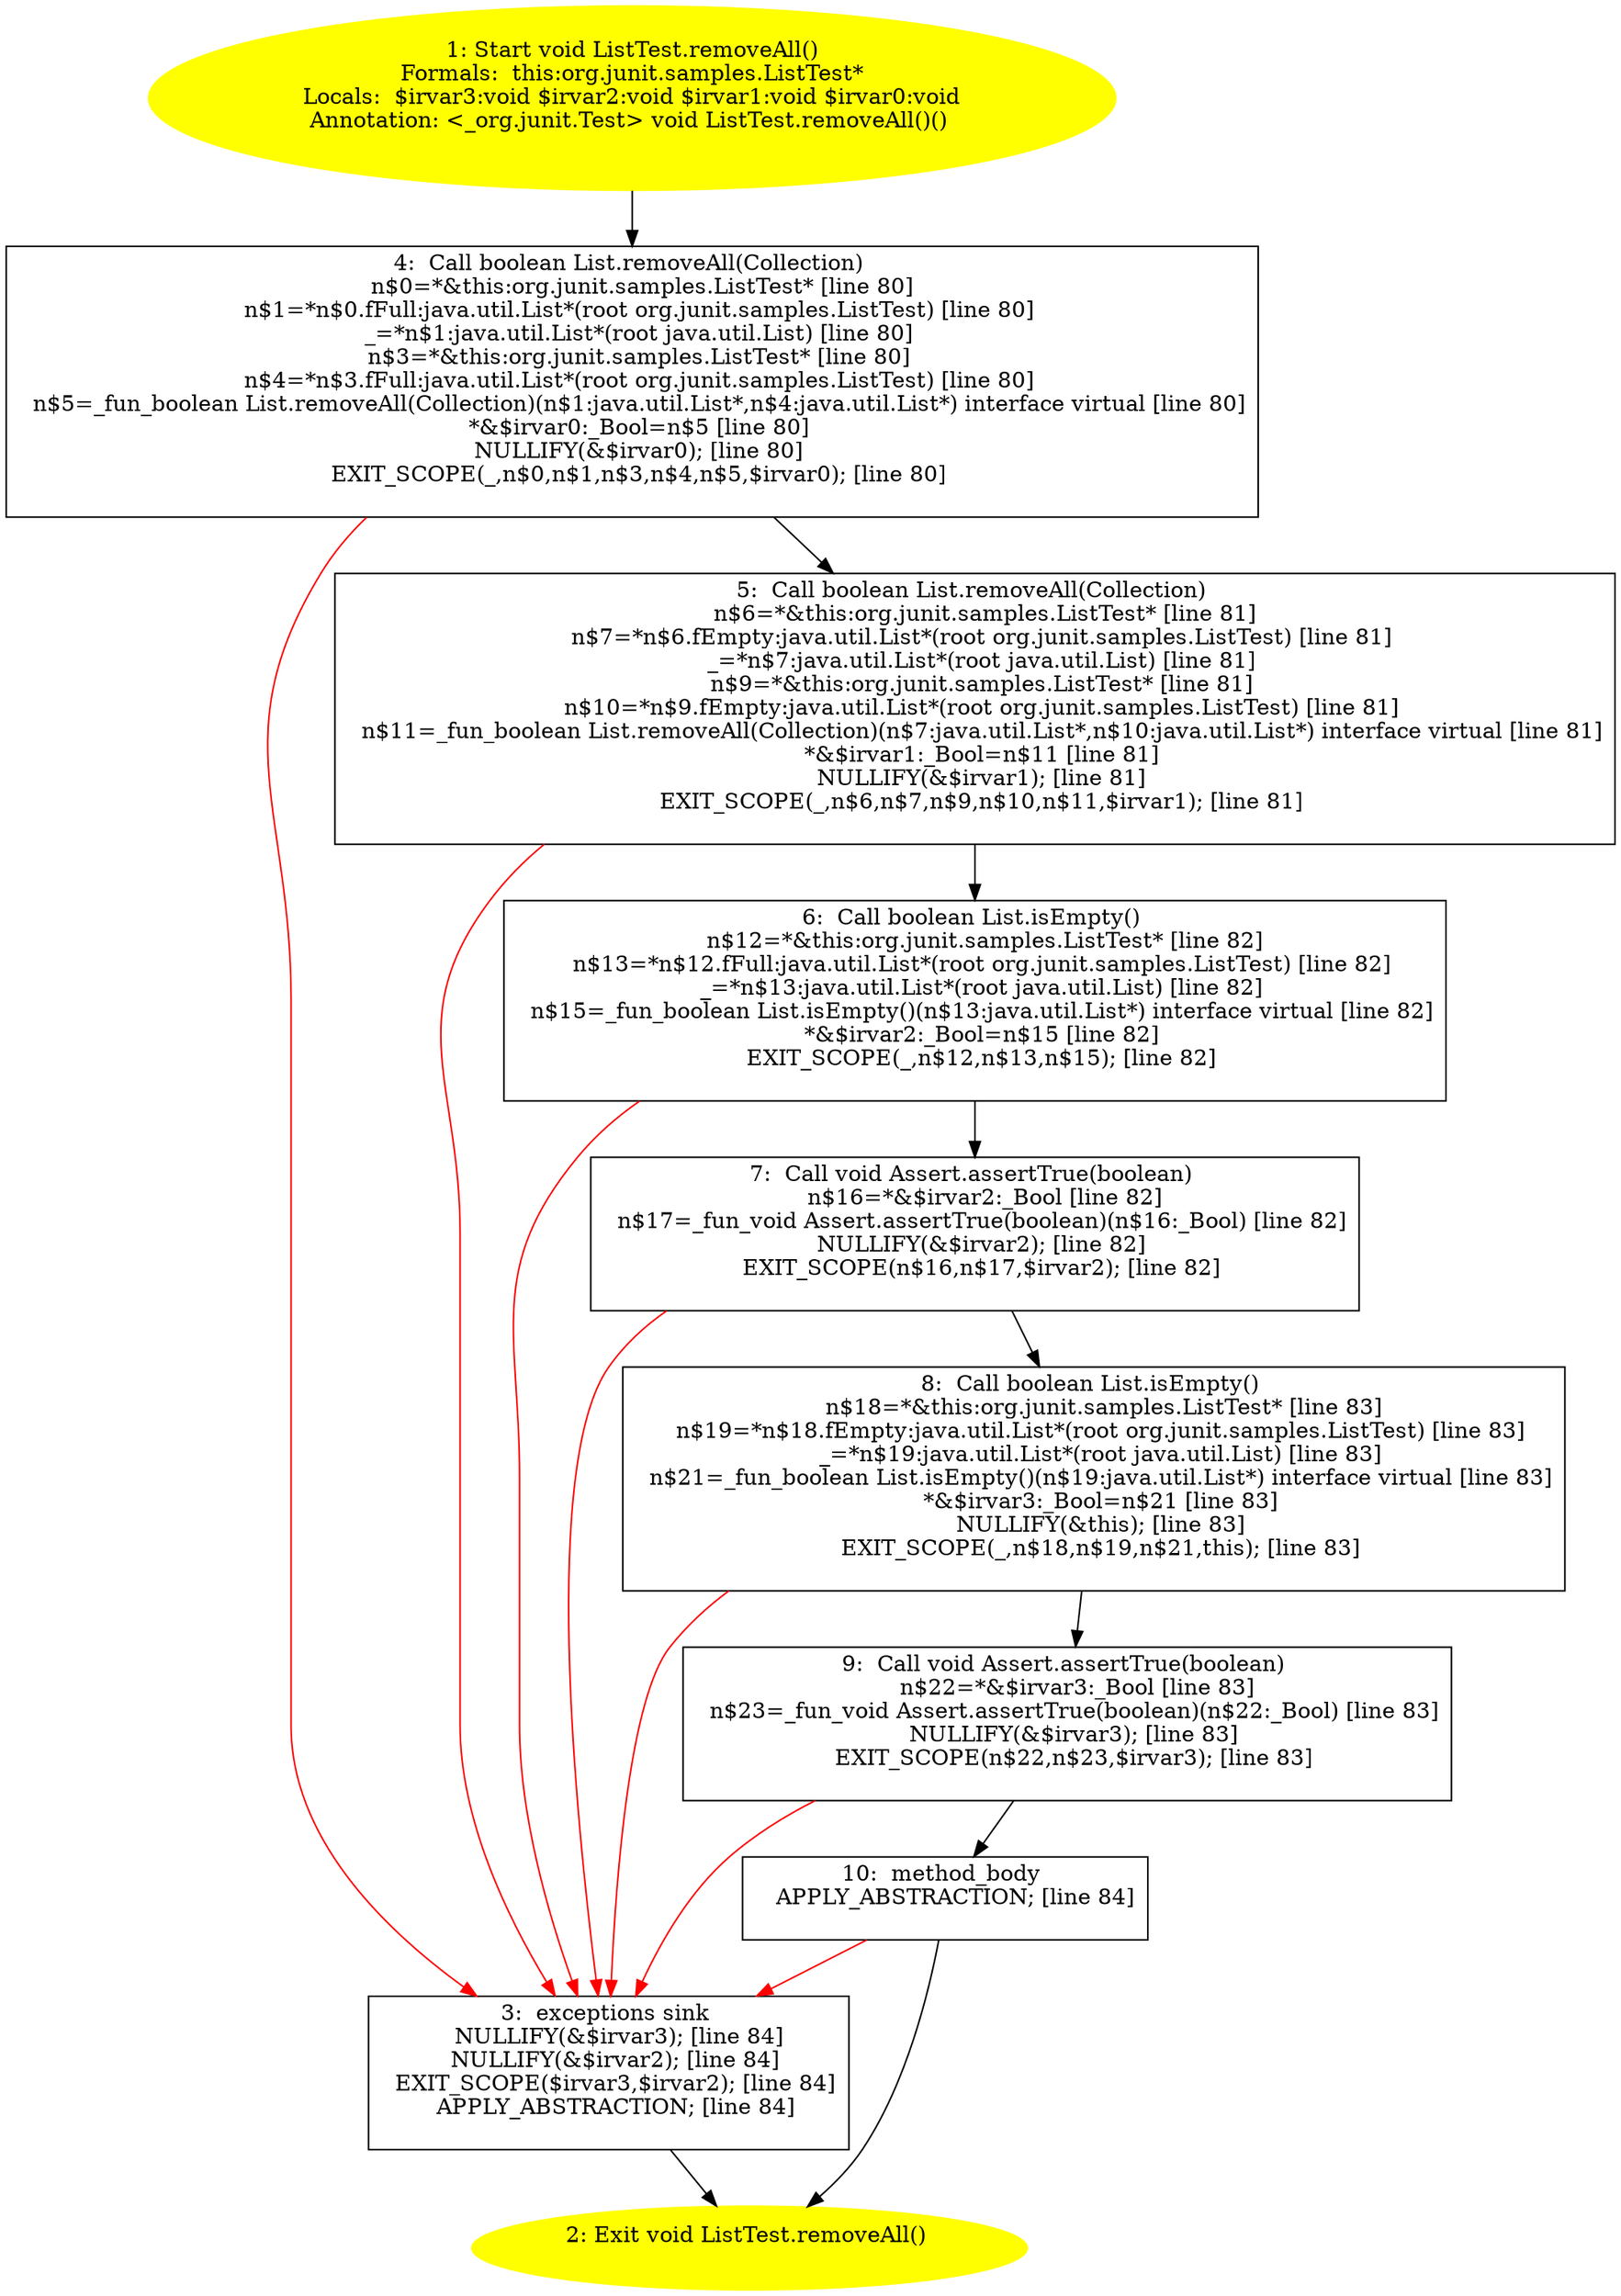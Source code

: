 /* @generated */
digraph cfg {
"org.junit.samples.ListTest.removeAll():void.4ebce98dfba4aa7be6d4c5cb4a378ac7_1" [label="1: Start void ListTest.removeAll()\nFormals:  this:org.junit.samples.ListTest*\nLocals:  $irvar3:void $irvar2:void $irvar1:void $irvar0:void\nAnnotation: <_org.junit.Test> void ListTest.removeAll()() \n  " color=yellow style=filled]
	

	 "org.junit.samples.ListTest.removeAll():void.4ebce98dfba4aa7be6d4c5cb4a378ac7_1" -> "org.junit.samples.ListTest.removeAll():void.4ebce98dfba4aa7be6d4c5cb4a378ac7_4" ;
"org.junit.samples.ListTest.removeAll():void.4ebce98dfba4aa7be6d4c5cb4a378ac7_2" [label="2: Exit void ListTest.removeAll() \n  " color=yellow style=filled]
	

"org.junit.samples.ListTest.removeAll():void.4ebce98dfba4aa7be6d4c5cb4a378ac7_3" [label="3:  exceptions sink \n   NULLIFY(&$irvar3); [line 84]\n  NULLIFY(&$irvar2); [line 84]\n  EXIT_SCOPE($irvar3,$irvar2); [line 84]\n  APPLY_ABSTRACTION; [line 84]\n " shape="box"]
	

	 "org.junit.samples.ListTest.removeAll():void.4ebce98dfba4aa7be6d4c5cb4a378ac7_3" -> "org.junit.samples.ListTest.removeAll():void.4ebce98dfba4aa7be6d4c5cb4a378ac7_2" ;
"org.junit.samples.ListTest.removeAll():void.4ebce98dfba4aa7be6d4c5cb4a378ac7_4" [label="4:  Call boolean List.removeAll(Collection) \n   n$0=*&this:org.junit.samples.ListTest* [line 80]\n  n$1=*n$0.fFull:java.util.List*(root org.junit.samples.ListTest) [line 80]\n  _=*n$1:java.util.List*(root java.util.List) [line 80]\n  n$3=*&this:org.junit.samples.ListTest* [line 80]\n  n$4=*n$3.fFull:java.util.List*(root org.junit.samples.ListTest) [line 80]\n  n$5=_fun_boolean List.removeAll(Collection)(n$1:java.util.List*,n$4:java.util.List*) interface virtual [line 80]\n  *&$irvar0:_Bool=n$5 [line 80]\n  NULLIFY(&$irvar0); [line 80]\n  EXIT_SCOPE(_,n$0,n$1,n$3,n$4,n$5,$irvar0); [line 80]\n " shape="box"]
	

	 "org.junit.samples.ListTest.removeAll():void.4ebce98dfba4aa7be6d4c5cb4a378ac7_4" -> "org.junit.samples.ListTest.removeAll():void.4ebce98dfba4aa7be6d4c5cb4a378ac7_5" ;
	 "org.junit.samples.ListTest.removeAll():void.4ebce98dfba4aa7be6d4c5cb4a378ac7_4" -> "org.junit.samples.ListTest.removeAll():void.4ebce98dfba4aa7be6d4c5cb4a378ac7_3" [color="red" ];
"org.junit.samples.ListTest.removeAll():void.4ebce98dfba4aa7be6d4c5cb4a378ac7_5" [label="5:  Call boolean List.removeAll(Collection) \n   n$6=*&this:org.junit.samples.ListTest* [line 81]\n  n$7=*n$6.fEmpty:java.util.List*(root org.junit.samples.ListTest) [line 81]\n  _=*n$7:java.util.List*(root java.util.List) [line 81]\n  n$9=*&this:org.junit.samples.ListTest* [line 81]\n  n$10=*n$9.fEmpty:java.util.List*(root org.junit.samples.ListTest) [line 81]\n  n$11=_fun_boolean List.removeAll(Collection)(n$7:java.util.List*,n$10:java.util.List*) interface virtual [line 81]\n  *&$irvar1:_Bool=n$11 [line 81]\n  NULLIFY(&$irvar1); [line 81]\n  EXIT_SCOPE(_,n$6,n$7,n$9,n$10,n$11,$irvar1); [line 81]\n " shape="box"]
	

	 "org.junit.samples.ListTest.removeAll():void.4ebce98dfba4aa7be6d4c5cb4a378ac7_5" -> "org.junit.samples.ListTest.removeAll():void.4ebce98dfba4aa7be6d4c5cb4a378ac7_6" ;
	 "org.junit.samples.ListTest.removeAll():void.4ebce98dfba4aa7be6d4c5cb4a378ac7_5" -> "org.junit.samples.ListTest.removeAll():void.4ebce98dfba4aa7be6d4c5cb4a378ac7_3" [color="red" ];
"org.junit.samples.ListTest.removeAll():void.4ebce98dfba4aa7be6d4c5cb4a378ac7_6" [label="6:  Call boolean List.isEmpty() \n   n$12=*&this:org.junit.samples.ListTest* [line 82]\n  n$13=*n$12.fFull:java.util.List*(root org.junit.samples.ListTest) [line 82]\n  _=*n$13:java.util.List*(root java.util.List) [line 82]\n  n$15=_fun_boolean List.isEmpty()(n$13:java.util.List*) interface virtual [line 82]\n  *&$irvar2:_Bool=n$15 [line 82]\n  EXIT_SCOPE(_,n$12,n$13,n$15); [line 82]\n " shape="box"]
	

	 "org.junit.samples.ListTest.removeAll():void.4ebce98dfba4aa7be6d4c5cb4a378ac7_6" -> "org.junit.samples.ListTest.removeAll():void.4ebce98dfba4aa7be6d4c5cb4a378ac7_7" ;
	 "org.junit.samples.ListTest.removeAll():void.4ebce98dfba4aa7be6d4c5cb4a378ac7_6" -> "org.junit.samples.ListTest.removeAll():void.4ebce98dfba4aa7be6d4c5cb4a378ac7_3" [color="red" ];
"org.junit.samples.ListTest.removeAll():void.4ebce98dfba4aa7be6d4c5cb4a378ac7_7" [label="7:  Call void Assert.assertTrue(boolean) \n   n$16=*&$irvar2:_Bool [line 82]\n  n$17=_fun_void Assert.assertTrue(boolean)(n$16:_Bool) [line 82]\n  NULLIFY(&$irvar2); [line 82]\n  EXIT_SCOPE(n$16,n$17,$irvar2); [line 82]\n " shape="box"]
	

	 "org.junit.samples.ListTest.removeAll():void.4ebce98dfba4aa7be6d4c5cb4a378ac7_7" -> "org.junit.samples.ListTest.removeAll():void.4ebce98dfba4aa7be6d4c5cb4a378ac7_8" ;
	 "org.junit.samples.ListTest.removeAll():void.4ebce98dfba4aa7be6d4c5cb4a378ac7_7" -> "org.junit.samples.ListTest.removeAll():void.4ebce98dfba4aa7be6d4c5cb4a378ac7_3" [color="red" ];
"org.junit.samples.ListTest.removeAll():void.4ebce98dfba4aa7be6d4c5cb4a378ac7_8" [label="8:  Call boolean List.isEmpty() \n   n$18=*&this:org.junit.samples.ListTest* [line 83]\n  n$19=*n$18.fEmpty:java.util.List*(root org.junit.samples.ListTest) [line 83]\n  _=*n$19:java.util.List*(root java.util.List) [line 83]\n  n$21=_fun_boolean List.isEmpty()(n$19:java.util.List*) interface virtual [line 83]\n  *&$irvar3:_Bool=n$21 [line 83]\n  NULLIFY(&this); [line 83]\n  EXIT_SCOPE(_,n$18,n$19,n$21,this); [line 83]\n " shape="box"]
	

	 "org.junit.samples.ListTest.removeAll():void.4ebce98dfba4aa7be6d4c5cb4a378ac7_8" -> "org.junit.samples.ListTest.removeAll():void.4ebce98dfba4aa7be6d4c5cb4a378ac7_9" ;
	 "org.junit.samples.ListTest.removeAll():void.4ebce98dfba4aa7be6d4c5cb4a378ac7_8" -> "org.junit.samples.ListTest.removeAll():void.4ebce98dfba4aa7be6d4c5cb4a378ac7_3" [color="red" ];
"org.junit.samples.ListTest.removeAll():void.4ebce98dfba4aa7be6d4c5cb4a378ac7_9" [label="9:  Call void Assert.assertTrue(boolean) \n   n$22=*&$irvar3:_Bool [line 83]\n  n$23=_fun_void Assert.assertTrue(boolean)(n$22:_Bool) [line 83]\n  NULLIFY(&$irvar3); [line 83]\n  EXIT_SCOPE(n$22,n$23,$irvar3); [line 83]\n " shape="box"]
	

	 "org.junit.samples.ListTest.removeAll():void.4ebce98dfba4aa7be6d4c5cb4a378ac7_9" -> "org.junit.samples.ListTest.removeAll():void.4ebce98dfba4aa7be6d4c5cb4a378ac7_10" ;
	 "org.junit.samples.ListTest.removeAll():void.4ebce98dfba4aa7be6d4c5cb4a378ac7_9" -> "org.junit.samples.ListTest.removeAll():void.4ebce98dfba4aa7be6d4c5cb4a378ac7_3" [color="red" ];
"org.junit.samples.ListTest.removeAll():void.4ebce98dfba4aa7be6d4c5cb4a378ac7_10" [label="10:  method_body \n   APPLY_ABSTRACTION; [line 84]\n " shape="box"]
	

	 "org.junit.samples.ListTest.removeAll():void.4ebce98dfba4aa7be6d4c5cb4a378ac7_10" -> "org.junit.samples.ListTest.removeAll():void.4ebce98dfba4aa7be6d4c5cb4a378ac7_2" ;
	 "org.junit.samples.ListTest.removeAll():void.4ebce98dfba4aa7be6d4c5cb4a378ac7_10" -> "org.junit.samples.ListTest.removeAll():void.4ebce98dfba4aa7be6d4c5cb4a378ac7_3" [color="red" ];
}
